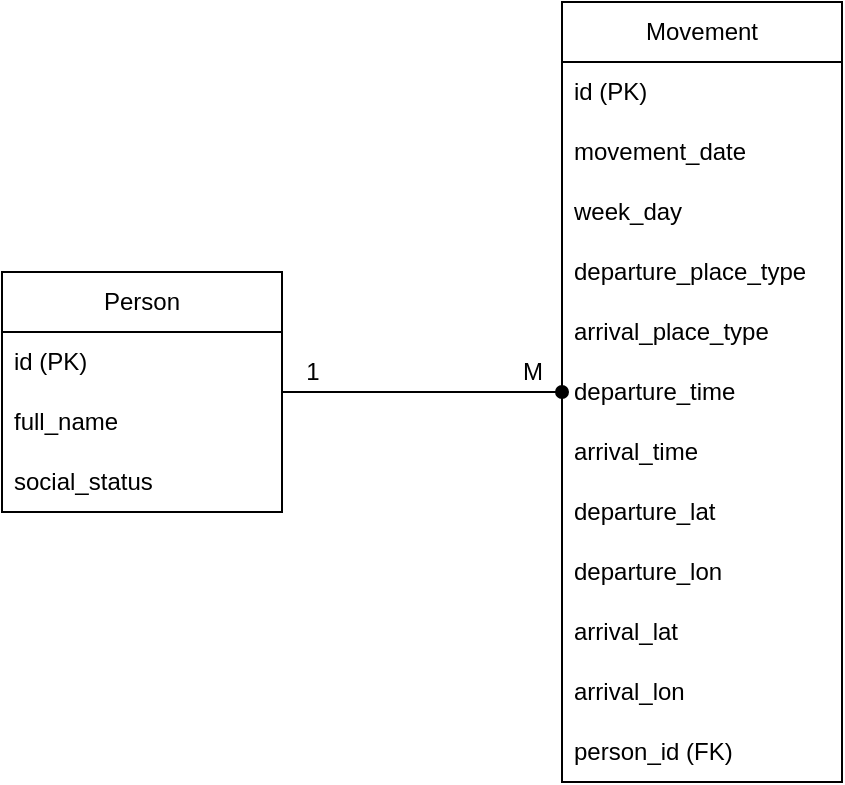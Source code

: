 <mxfile version="24.2.5" type="device">
  <diagram name="Страница — 1" id="dq4tHlC3SeHCVmThSy6j">
    <mxGraphModel dx="1050" dy="621" grid="1" gridSize="10" guides="1" tooltips="1" connect="1" arrows="1" fold="1" page="1" pageScale="1" pageWidth="827" pageHeight="1169" math="0" shadow="0">
      <root>
        <mxCell id="0" />
        <mxCell id="1" parent="0" />
        <mxCell id="JucKvMCVW8utAK_HS4fj-1" value="Person" style="swimlane;fontStyle=0;childLayout=stackLayout;horizontal=1;startSize=30;horizontalStack=0;resizeParent=1;resizeParentMax=0;resizeLast=0;collapsible=1;marginBottom=0;whiteSpace=wrap;html=1;" parent="1" vertex="1">
          <mxGeometry x="160" y="315" width="140" height="120" as="geometry" />
        </mxCell>
        <mxCell id="JucKvMCVW8utAK_HS4fj-2" value="id (PK)" style="text;strokeColor=none;fillColor=none;align=left;verticalAlign=middle;spacingLeft=4;spacingRight=4;overflow=hidden;points=[[0,0.5],[1,0.5]];portConstraint=eastwest;rotatable=0;whiteSpace=wrap;html=1;" parent="JucKvMCVW8utAK_HS4fj-1" vertex="1">
          <mxGeometry y="30" width="140" height="30" as="geometry" />
        </mxCell>
        <mxCell id="JucKvMCVW8utAK_HS4fj-3" value="full_name" style="text;strokeColor=none;fillColor=none;align=left;verticalAlign=middle;spacingLeft=4;spacingRight=4;overflow=hidden;points=[[0,0.5],[1,0.5]];portConstraint=eastwest;rotatable=0;whiteSpace=wrap;html=1;" parent="JucKvMCVW8utAK_HS4fj-1" vertex="1">
          <mxGeometry y="60" width="140" height="30" as="geometry" />
        </mxCell>
        <mxCell id="JucKvMCVW8utAK_HS4fj-4" value="social_status" style="text;strokeColor=none;fillColor=none;align=left;verticalAlign=middle;spacingLeft=4;spacingRight=4;overflow=hidden;points=[[0,0.5],[1,0.5]];portConstraint=eastwest;rotatable=0;whiteSpace=wrap;html=1;" parent="JucKvMCVW8utAK_HS4fj-1" vertex="1">
          <mxGeometry y="90" width="140" height="30" as="geometry" />
        </mxCell>
        <mxCell id="BLZm-zpCPmn2UudDGZBN-21" style="edgeStyle=orthogonalEdgeStyle;rounded=0;orthogonalLoop=1;jettySize=auto;html=1;endArrow=none;endFill=0;startArrow=oval;startFill=1;" edge="1" parent="1" source="BLZm-zpCPmn2UudDGZBN-1" target="JucKvMCVW8utAK_HS4fj-1">
          <mxGeometry relative="1" as="geometry" />
        </mxCell>
        <mxCell id="BLZm-zpCPmn2UudDGZBN-1" value="Movement" style="swimlane;fontStyle=0;childLayout=stackLayout;horizontal=1;startSize=30;horizontalStack=0;resizeParent=1;resizeParentMax=0;resizeLast=0;collapsible=1;marginBottom=0;whiteSpace=wrap;html=1;" vertex="1" parent="1">
          <mxGeometry x="440" y="180" width="140" height="390" as="geometry" />
        </mxCell>
        <mxCell id="BLZm-zpCPmn2UudDGZBN-2" value="id (PK)" style="text;strokeColor=none;fillColor=none;align=left;verticalAlign=middle;spacingLeft=4;spacingRight=4;overflow=hidden;points=[[0,0.5],[1,0.5]];portConstraint=eastwest;rotatable=0;whiteSpace=wrap;html=1;" vertex="1" parent="BLZm-zpCPmn2UudDGZBN-1">
          <mxGeometry y="30" width="140" height="30" as="geometry" />
        </mxCell>
        <mxCell id="BLZm-zpCPmn2UudDGZBN-5" value="movement_date" style="text;strokeColor=none;fillColor=none;align=left;verticalAlign=middle;spacingLeft=4;spacingRight=4;overflow=hidden;points=[[0,0.5],[1,0.5]];portConstraint=eastwest;rotatable=0;whiteSpace=wrap;html=1;" vertex="1" parent="BLZm-zpCPmn2UudDGZBN-1">
          <mxGeometry y="60" width="140" height="30" as="geometry" />
        </mxCell>
        <mxCell id="BLZm-zpCPmn2UudDGZBN-6" value="week_day" style="text;strokeColor=none;fillColor=none;align=left;verticalAlign=middle;spacingLeft=4;spacingRight=4;overflow=hidden;points=[[0,0.5],[1,0.5]];portConstraint=eastwest;rotatable=0;whiteSpace=wrap;html=1;" vertex="1" parent="BLZm-zpCPmn2UudDGZBN-1">
          <mxGeometry y="90" width="140" height="30" as="geometry" />
        </mxCell>
        <mxCell id="BLZm-zpCPmn2UudDGZBN-7" value="departure_place_type" style="text;strokeColor=none;fillColor=none;align=left;verticalAlign=middle;spacingLeft=4;spacingRight=4;overflow=hidden;points=[[0,0.5],[1,0.5]];portConstraint=eastwest;rotatable=0;whiteSpace=wrap;html=1;" vertex="1" parent="BLZm-zpCPmn2UudDGZBN-1">
          <mxGeometry y="120" width="140" height="30" as="geometry" />
        </mxCell>
        <mxCell id="BLZm-zpCPmn2UudDGZBN-8" value="arrival_place_type" style="text;strokeColor=none;fillColor=none;align=left;verticalAlign=middle;spacingLeft=4;spacingRight=4;overflow=hidden;points=[[0,0.5],[1,0.5]];portConstraint=eastwest;rotatable=0;whiteSpace=wrap;html=1;" vertex="1" parent="BLZm-zpCPmn2UudDGZBN-1">
          <mxGeometry y="150" width="140" height="30" as="geometry" />
        </mxCell>
        <mxCell id="BLZm-zpCPmn2UudDGZBN-9" value="departure_time" style="text;strokeColor=none;fillColor=none;align=left;verticalAlign=middle;spacingLeft=4;spacingRight=4;overflow=hidden;points=[[0,0.5],[1,0.5]];portConstraint=eastwest;rotatable=0;whiteSpace=wrap;html=1;" vertex="1" parent="BLZm-zpCPmn2UudDGZBN-1">
          <mxGeometry y="180" width="140" height="30" as="geometry" />
        </mxCell>
        <mxCell id="BLZm-zpCPmn2UudDGZBN-10" value="arrival_time" style="text;strokeColor=none;fillColor=none;align=left;verticalAlign=middle;spacingLeft=4;spacingRight=4;overflow=hidden;points=[[0,0.5],[1,0.5]];portConstraint=eastwest;rotatable=0;whiteSpace=wrap;html=1;" vertex="1" parent="BLZm-zpCPmn2UudDGZBN-1">
          <mxGeometry y="210" width="140" height="30" as="geometry" />
        </mxCell>
        <mxCell id="BLZm-zpCPmn2UudDGZBN-11" value="departure_lat" style="text;strokeColor=none;fillColor=none;align=left;verticalAlign=middle;spacingLeft=4;spacingRight=4;overflow=hidden;points=[[0,0.5],[1,0.5]];portConstraint=eastwest;rotatable=0;whiteSpace=wrap;html=1;" vertex="1" parent="BLZm-zpCPmn2UudDGZBN-1">
          <mxGeometry y="240" width="140" height="30" as="geometry" />
        </mxCell>
        <mxCell id="BLZm-zpCPmn2UudDGZBN-12" value="departure_lon" style="text;strokeColor=none;fillColor=none;align=left;verticalAlign=middle;spacingLeft=4;spacingRight=4;overflow=hidden;points=[[0,0.5],[1,0.5]];portConstraint=eastwest;rotatable=0;whiteSpace=wrap;html=1;" vertex="1" parent="BLZm-zpCPmn2UudDGZBN-1">
          <mxGeometry y="270" width="140" height="30" as="geometry" />
        </mxCell>
        <mxCell id="BLZm-zpCPmn2UudDGZBN-13" value="arrival_lat" style="text;strokeColor=none;fillColor=none;align=left;verticalAlign=middle;spacingLeft=4;spacingRight=4;overflow=hidden;points=[[0,0.5],[1,0.5]];portConstraint=eastwest;rotatable=0;whiteSpace=wrap;html=1;" vertex="1" parent="BLZm-zpCPmn2UudDGZBN-1">
          <mxGeometry y="300" width="140" height="30" as="geometry" />
        </mxCell>
        <mxCell id="BLZm-zpCPmn2UudDGZBN-14" value="arrival_lon" style="text;strokeColor=none;fillColor=none;align=left;verticalAlign=middle;spacingLeft=4;spacingRight=4;overflow=hidden;points=[[0,0.5],[1,0.5]];portConstraint=eastwest;rotatable=0;whiteSpace=wrap;html=1;" vertex="1" parent="BLZm-zpCPmn2UudDGZBN-1">
          <mxGeometry y="330" width="140" height="30" as="geometry" />
        </mxCell>
        <mxCell id="BLZm-zpCPmn2UudDGZBN-15" value="person_id (FK)" style="text;strokeColor=none;fillColor=none;align=left;verticalAlign=middle;spacingLeft=4;spacingRight=4;overflow=hidden;points=[[0,0.5],[1,0.5]];portConstraint=eastwest;rotatable=0;whiteSpace=wrap;html=1;" vertex="1" parent="BLZm-zpCPmn2UudDGZBN-1">
          <mxGeometry y="360" width="140" height="30" as="geometry" />
        </mxCell>
        <mxCell id="BLZm-zpCPmn2UudDGZBN-22" value="1" style="text;html=1;align=center;verticalAlign=middle;resizable=0;points=[];autosize=1;strokeColor=none;fillColor=none;" vertex="1" parent="1">
          <mxGeometry x="300" y="350" width="30" height="30" as="geometry" />
        </mxCell>
        <mxCell id="BLZm-zpCPmn2UudDGZBN-23" value="M" style="text;html=1;align=center;verticalAlign=middle;resizable=0;points=[];autosize=1;strokeColor=none;fillColor=none;" vertex="1" parent="1">
          <mxGeometry x="410" y="350" width="30" height="30" as="geometry" />
        </mxCell>
      </root>
    </mxGraphModel>
  </diagram>
</mxfile>
